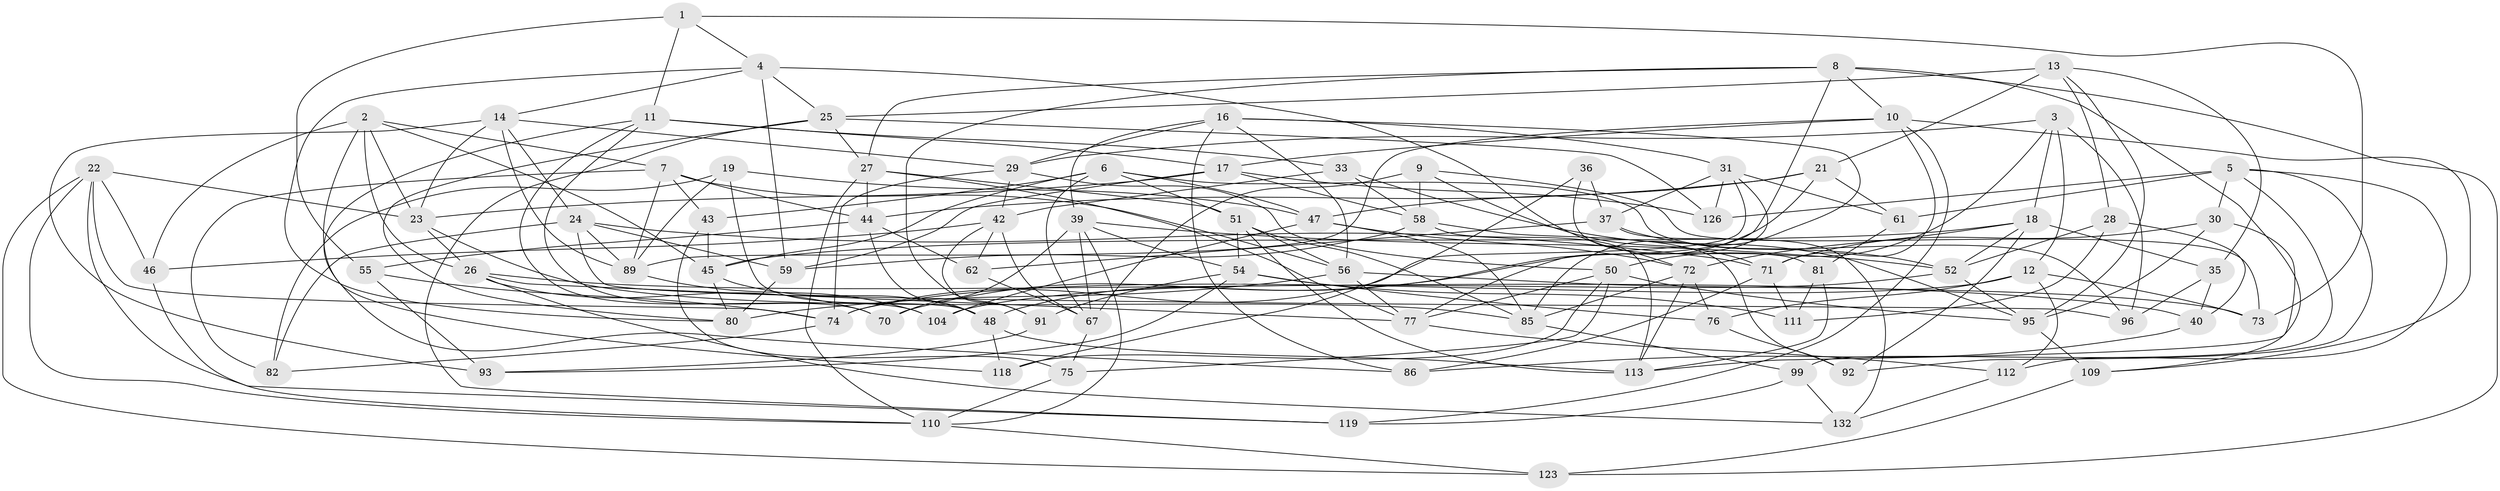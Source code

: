 // original degree distribution, {4: 1.0}
// Generated by graph-tools (version 1.1) at 2025/11/02/27/25 16:11:42]
// undirected, 84 vertices, 213 edges
graph export_dot {
graph [start="1"]
  node [color=gray90,style=filled];
  1;
  2 [super="+124"];
  3 [super="+57"];
  4 [super="+34"];
  5 [super="+41"];
  6 [super="+78"];
  7 [super="+100"];
  8 [super="+20"];
  9;
  10 [super="+15"];
  11 [super="+103"];
  12 [super="+131"];
  13 [super="+60"];
  14 [super="+88"];
  16 [super="+53"];
  17 [super="+68"];
  18 [super="+32"];
  19;
  21 [super="+64"];
  22 [super="+90"];
  23 [super="+49"];
  24 [super="+65"];
  25 [super="+125"];
  26 [super="+84"];
  27 [super="+120"];
  28;
  29 [super="+38"];
  30;
  31 [super="+105"];
  33;
  35;
  36;
  37 [super="+127"];
  39 [super="+121"];
  40;
  42 [super="+130"];
  43;
  44 [super="+122"];
  45 [super="+94"];
  46;
  47 [super="+63"];
  48 [super="+66"];
  50 [super="+106"];
  51 [super="+98"];
  52 [super="+101"];
  54 [super="+102"];
  55;
  56 [super="+108"];
  58 [super="+69"];
  59 [super="+79"];
  61;
  62;
  67 [super="+117"];
  70;
  71 [super="+115"];
  72 [super="+114"];
  73;
  74 [super="+83"];
  75;
  76;
  77 [super="+107"];
  80 [super="+129"];
  81;
  82;
  85 [super="+87"];
  86;
  89 [super="+116"];
  91;
  92;
  93;
  95 [super="+97"];
  96;
  99;
  104;
  109;
  110 [super="+128"];
  111;
  112;
  113 [super="+133"];
  118;
  119;
  123;
  126;
  132;
  1 -- 11;
  1 -- 73;
  1 -- 4;
  1 -- 55;
  2 -- 45;
  2 -- 46;
  2 -- 7;
  2 -- 86;
  2 -- 23;
  2 -- 26;
  3 -- 12 [weight=2];
  3 -- 50;
  3 -- 29;
  3 -- 96;
  3 -- 18;
  4 -- 72;
  4 -- 80;
  4 -- 25;
  4 -- 59;
  4 -- 14;
  5 -- 61;
  5 -- 112;
  5 -- 92;
  5 -- 126;
  5 -- 99;
  5 -- 30;
  6 -- 67;
  6 -- 96;
  6 -- 43;
  6 -- 47;
  6 -- 45;
  6 -- 51;
  7 -- 82;
  7 -- 89;
  7 -- 43;
  7 -- 44;
  7 -- 56;
  8 -- 123;
  8 -- 113;
  8 -- 91;
  8 -- 10;
  8 -- 48;
  8 -- 27;
  9 -- 58;
  9 -- 67;
  9 -- 73;
  9 -- 71;
  10 -- 17;
  10 -- 71;
  10 -- 89;
  10 -- 109;
  10 -- 119;
  11 -- 17;
  11 -- 70;
  11 -- 104;
  11 -- 33;
  11 -- 118;
  12 -- 112;
  12 -- 73;
  12 -- 76;
  12 -- 74;
  13 -- 21 [weight=2];
  13 -- 25;
  13 -- 35;
  13 -- 28;
  13 -- 95;
  14 -- 23;
  14 -- 93;
  14 -- 24;
  14 -- 89;
  14 -- 29;
  16 -- 86;
  16 -- 29;
  16 -- 39;
  16 -- 85;
  16 -- 31;
  16 -- 56;
  17 -- 23;
  17 -- 58;
  17 -- 126;
  17 -- 59;
  18 -- 35;
  18 -- 92;
  18 -- 45;
  18 -- 72;
  18 -- 52;
  19 -- 47;
  19 -- 82;
  19 -- 89;
  19 -- 48;
  21 -- 44;
  21 -- 61;
  21 -- 70;
  21 -- 47;
  22 -- 119;
  22 -- 46;
  22 -- 123;
  22 -- 110;
  22 -- 74;
  22 -- 23;
  23 -- 26;
  23 -- 85;
  24 -- 82;
  24 -- 96;
  24 -- 89;
  24 -- 59;
  24 -- 71;
  25 -- 27;
  25 -- 119;
  25 -- 80;
  25 -- 126;
  26 -- 70;
  26 -- 132;
  26 -- 77;
  26 -- 40;
  27 -- 77;
  27 -- 110;
  27 -- 51;
  27 -- 44;
  28 -- 40;
  28 -- 52;
  28 -- 111;
  29 -- 42;
  29 -- 74;
  29 -- 50;
  30 -- 109;
  30 -- 95;
  30 -- 71;
  31 -- 61;
  31 -- 77;
  31 -- 37;
  31 -- 74;
  31 -- 126;
  33 -- 42;
  33 -- 95;
  33 -- 58;
  35 -- 40;
  35 -- 96;
  36 -- 81;
  36 -- 37 [weight=2];
  36 -- 118;
  37 -- 132;
  37 -- 62;
  37 -- 52;
  39 -- 110;
  39 -- 52;
  39 -- 70;
  39 -- 67;
  39 -- 54;
  40 -- 86;
  42 -- 62;
  42 -- 91;
  42 -- 46;
  42 -- 67;
  43 -- 75;
  43 -- 45;
  44 -- 55;
  44 -- 48;
  44 -- 62;
  45 -- 48;
  45 -- 80;
  46 -- 110;
  47 -- 72;
  47 -- 104;
  47 -- 85;
  48 -- 113;
  48 -- 118;
  50 -- 77;
  50 -- 95;
  50 -- 75;
  50 -- 118;
  51 -- 113;
  51 -- 56;
  51 -- 54;
  51 -- 85;
  52 -- 104;
  52 -- 95;
  54 -- 76;
  54 -- 93;
  54 -- 91;
  54 -- 111;
  55 -- 74;
  55 -- 93;
  56 -- 73;
  56 -- 77;
  56 -- 80;
  58 -- 113;
  58 -- 59;
  58 -- 92;
  59 -- 80 [weight=2];
  61 -- 81;
  62 -- 67;
  67 -- 75;
  71 -- 111;
  71 -- 86;
  72 -- 76;
  72 -- 113;
  72 -- 85;
  74 -- 82;
  75 -- 110;
  76 -- 92;
  77 -- 112;
  81 -- 113;
  81 -- 111;
  85 -- 99;
  89 -- 104;
  91 -- 93;
  95 -- 109;
  99 -- 132;
  99 -- 119;
  109 -- 123;
  110 -- 123;
  112 -- 132;
}
